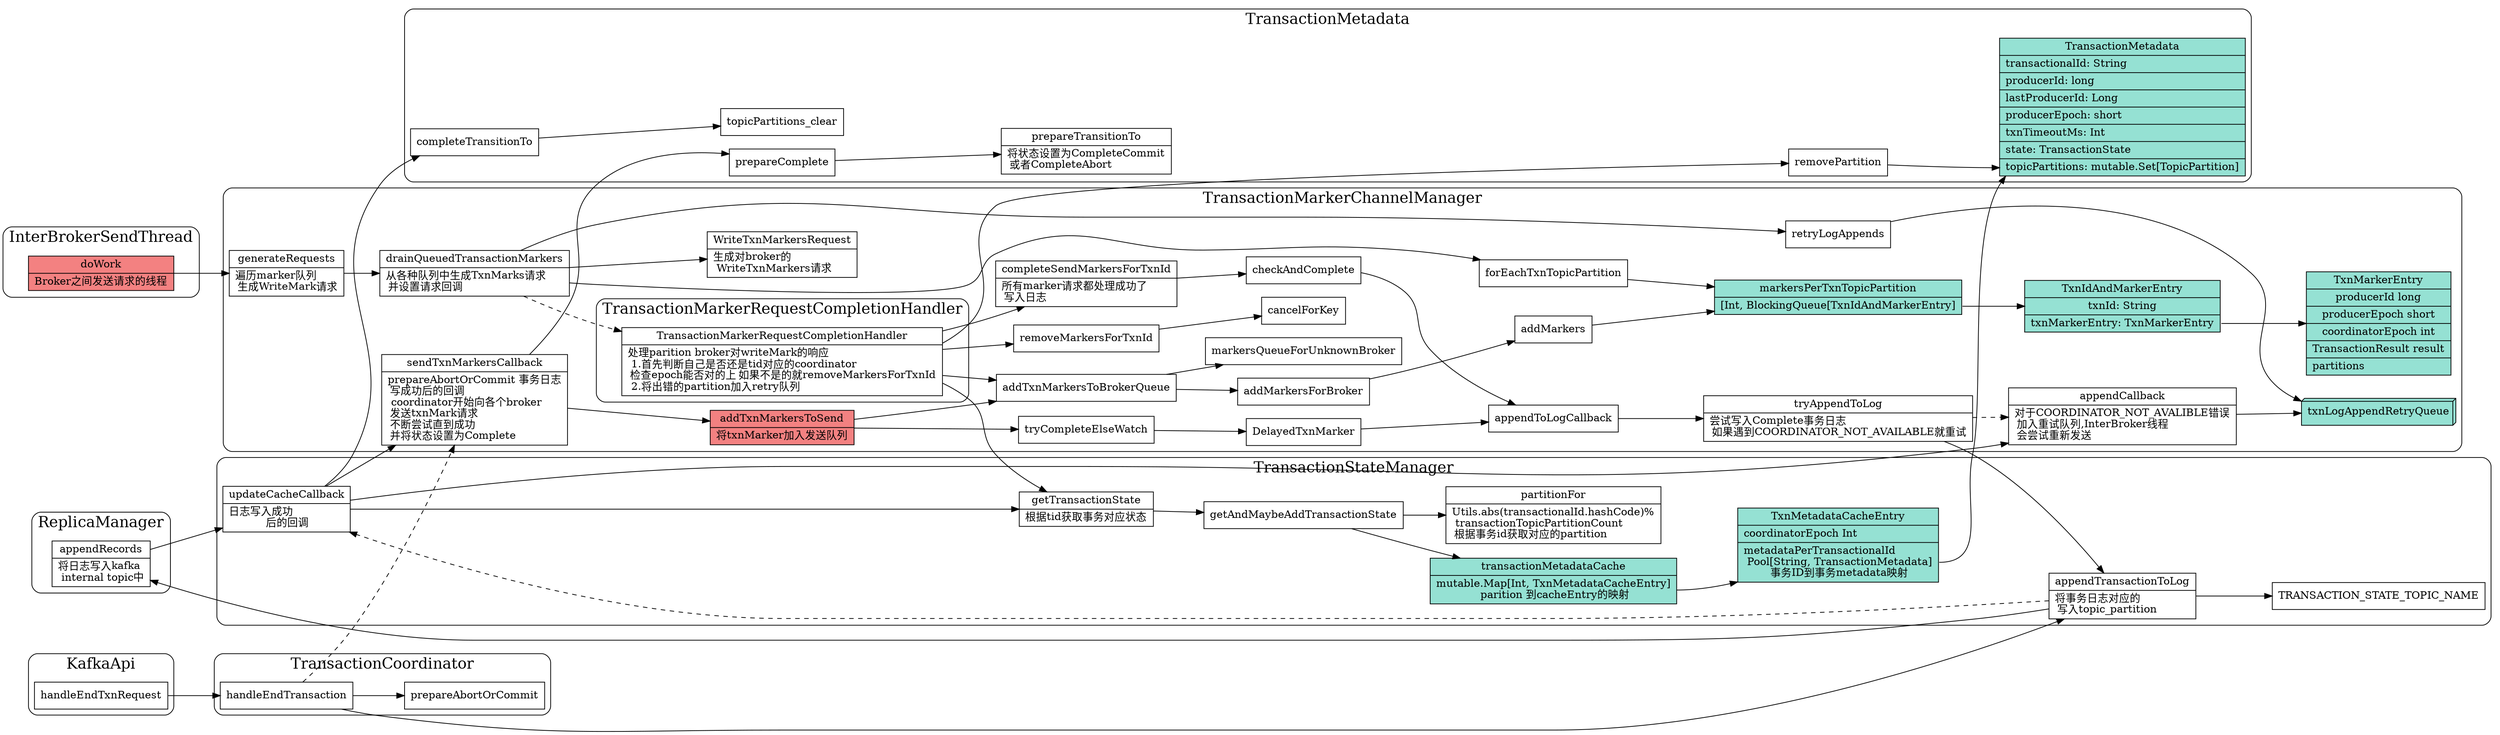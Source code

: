 digraph txn_end {
  node[shape=box;];
  newrank=true;
  rankdir=LR;

  subgraph cluster_ReplicaManager {
    graph[label="ReplicaManager";fontsize=20;style=rounded];
    appendRecords;
    appendRecords[
      shape="record";
      label="{{
        appendRecords|
        将日志写入kafka\l 
        internal topic中\l
      }}";
    ];
  };

  subgraph cluster_TransactionMetadata {
    graph[label="TransactionMetadata";fontsize=20;style=rounded];
    TransactionMetadata[
      fillcolor="#95e1d3";
      style=filled;
      shape="record";
      label="{{
        TransactionMetadata|
        transactionalId: String \l|
        producerId: long \l|
        lastProducerId: Long \l|
        producerEpoch: short \l|
        txnTimeoutMs: Int \l|
        state: TransactionState \l|
        <tp> topicPartitions: mutable.Set[TopicPartition]\l
      }}";
    ];
    removePartition -> TransactionMetadata:tp;
    prepareTransitionTo[
      shape="record";
      label="{{
        prepareTransitionTo|
        将状态设置为CompleteCommit\l 
        或者CompleteAbort\l
      }}";
    ];
    completeTransitionTo;
    completeTransitionTo -> topicPartitions_clear;
    prepareComplete -> prepareTransitionTo;
  };

  subgraph cluster_TransactionStateManager {
    graph[label="TransactionStateManager";fontsize=20;style=rounded];
    appendTransactionToLog[
      shape="record";
      label="{{
        appendTransactionToLog|
        将事务日志对应的\l 
        写入topic_partition\l
      }}";
    ];
    getTransactionState[
      shape="record";
      label="{{
        getTransactionState|
        根据tid获取事务对应状态
      }}";
    ];
    transactionMetadataCache[
      fillcolor="#95e1d3";
      style=filled;
      shape="box3d";
      label="transactionMetadataCache"
    ];
    transactionMetadataCache[
      fillcolor="#95e1d3";
      style=filled;
      shape="record";
      label="{{
        transactionMetadataCache|
        <entry>mutable.Map[Int, TxnMetadataCacheEntry]\l
        parition 到cacheEntry的映射
      }}";
    ];
    TxnMetadataCacheEntry[
      shape="record";
      fillcolor="#95e1d3";
      style=filled;
      label="{{
        TxnMetadataCacheEntry|
        coordinatorEpoch Int \l|
        <meta> metadataPerTransactionalId \l 
        Pool[String, TransactionMetadata]\l
        事务ID到事务metadata映射
      }}";
    ];
    partitionFor[
      shape="record";
      label="{{
        partitionFor|
        Utils.abs(transactionalId.hashCode)\%\l transactionTopicPartitionCount 
        \l 根据事务id获取对应的partition\l
      }}";
    ];
    updateCacheCallback[
      shape="record";
      label="{{
        updateCacheCallback|
        日志写入成功\l 
        后的回调
      }}";
    ];
    appendTransactionToLog -> updateCacheCallback[style=dashed]


    transactionMetadataCache:entry -> TxnMetadataCacheEntry;
    TxnMetadataCacheEntry:meta -> TransactionMetadata;

    getTransactionState -> getAndMaybeAddTransactionState;
    getAndMaybeAddTransactionState -> {
      transactionMetadataCache;
      partitionFor;
    }

    appendTransactionToLog -> {
      TRANSACTION_STATE_TOPIC_NAME;
      appendRecords;
    };
  };


  subgraph cluster_TransactionMarkerChannelManager {
    graph[label="TransactionMarkerChannelManager";fontsize=20;style=rounded];

    subgraph cluster_TransactionMarkerRequestCompletionHandler {
      graph[label="TransactionMarkerRequestCompletionHandler";fontsize=20;style=rounded];
      TransactionMarkerRequestCompletionHandler;
      TransactionMarkerRequestCompletionHandler[
        shape="record";
        label="{{
          TransactionMarkerRequestCompletionHandler|
          处理parition broker对writeMark的响应\l
          1.首先判断自己是否还是tid对应的coordinator\l
          检查epoch能否对的上
          如果不是的就removeMarkersForTxnId\l
          2.将出错的partition加入retry队列\l
        }}";
      ];
    };
    retryLogAppends -> txnLogAppendRetryQueue;
    TxnIdAndMarkerEntry[
      shape="record";
      fillcolor="#95e1d3";
      style=filled;
      label="{{
        TxnIdAndMarkerEntry|
        txnId: String|
        <entry> txnMarkerEntry: TxnMarkerEntry
      }}";
    ];
    TxnMarkerEntry[
      shape="record";
      fillcolor="#95e1d3";
      style=filled;
      label="{{
        TxnMarkerEntry|
        producerId long|
        producerEpoch short|
        coordinatorEpoch int|
        TransactionResult result|
        partitions \l
      }}";
    ];
    markersPerTxnTopicPartition[
      fillcolor="#95e1d3";
      style=filled;
      shape="record";
      label="{{
        markersPerTxnTopicPartition|
        <txn> [Int, BlockingQueue[TxnIdAndMarkerEntry]
      }}";
    ];
    addTxnMarkersToSend[
      shape="record";
      label="{{
        addTxnMarkersToSend|
        将Marker请求放入队列中\l
        由专门的线程处理
      }}";
    ];
    completeSendMarkersForTxnId[
      shape="record";
      label="{{
        completeSendMarkersForTxnId|
        所有marker请求都处理成功了\l
        写入日志\l
      }}";
    ];
    txnLogAppendRetryQueue[
      fillcolor="#95e1d3";
      style=filled;
      shape="box3d";
      label="txnLogAppendRetryQueue"
    ];
    generateRequests[
      shape="record";
      label="{{
        generateRequests|
        遍历marker队列\l 
        生成WriteMark请求\l
      }}";
    ];
    WriteTxnMarkersRequest[
      shape="record";
      label="{{
        WriteTxnMarkersRequest|
        生成对broker的\l 
        WriteTxnMarkers请求\l
      }}";
    ];
    appendCallback[
      shape="record";
      label="{{
        appendCallback|
        对于COORDINATOR_NOT_AVALIBLE错误\l
        加入重试队列,InterBroker线程\l 
        会尝试重新发送\l
      }}";
    ];
    addTxnMarkersToSend[
      fillcolor="#f38181"
      style=filled;
      shape="record";
      label="{{
        addTxnMarkersToSend|
        将txnMarker加入发送队列
      }}";
    ];
    sendTxnMarkersCallback[
      shape="record";
      label="{{
        sendTxnMarkersCallback|
        prepareAbortOrCommit 事务日志\l 
        写成功后的回调\l
        coordinator开始向各个broker\l 
        发送txnMark请求\l
        不断尝试直到成功\l
        并将状态设置为Complete\l
      }}";
    ];
    tryAppendToLog[
      shape="record";
      label="{{
        tryAppendToLog|
        尝试写入Complete事务日志\l 
        如果遇到COORDINATOR_NOT_AVAILABLE就重试\l
      }}";
    ];
    drainQueuedTransactionMarkers[
      shape="record";
      label="{{
        drainQueuedTransactionMarkers|
        从各种队列中生成TxnMarks请求\l
        并设置请求回调\l
      }}";
    ];

    completeSendMarkersForTxnId -> {
      checkAndComplete;
    }
    checkAndComplete -> appendToLogCallback;
    appendToLogCallback -> tryAppendToLog -> appendTransactionToLog;
    tryAppendToLog -> appendCallback[style=dashed];
    appendCallback -> txnLogAppendRetryQueue;
    removeMarkersForTxnId;
    addTxnMarkersToSend -> {
      addTxnMarkersToBrokerQueue;
      tryCompleteElseWatch;
    }
    tryCompleteElseWatch -> DelayedTxnMarker -> appendToLogCallback;
    addTxnMarkersToBrokerQueue -> {
      addMarkersForBroker;
      markersQueueForUnknownBroker;
    }
    addMarkersForBroker -> {
      addMarkers;
    };
    addMarkers -> markersPerTxnTopicPartition;
    removeMarkersForTxnId -> {
      cancelForKey
    }
    TxnIdAndMarkerEntry:entry -> TxnMarkerEntry;
    markersPerTxnTopicPartition:txn -> TxnIdAndMarkerEntry;
    generateRequests -> drainQueuedTransactionMarkers -> forEachTxnTopicPartition -> markersPerTxnTopicPartition;
    drainQueuedTransactionMarkers -> {
      WriteTxnMarkersRequest;
      retryLogAppends;
    }
    drainQueuedTransactionMarkers -> TransactionMarkerRequestCompletionHandler[style=dashed]
  };
  subgraph cluster_InterBrokerSendThread {
    graph[label="InterBrokerSendThread";fontsize=20;style=rounded];
    doWork[
      fillcolor="#f38181"
      style=filled;
      shape="record";
      label="{{
        doWork|
        Broker之间发送请求的线程
      }}";
    ];
    doWork -> generateRequests;
  };

  subgraph cluster_TransactionCoordinator {
    graph[label="TransactionCoordinator";fontsize=20;style=rounded];
    handleEndTransaction -> {
      prepareAbortOrCommit
      appendTransactionToLog;
    }
  };
  subgraph cluster_KafkaApi {
    graph[label="KafkaApi";fontsize=20;style=rounded];
    handleEndTxnRequest -> {
      handleEndTransaction;
    }
  };
  handleEndTransaction -> sendTxnMarkersCallback[style=dashed];

  TransactionMarkerRequestCompletionHandler -> {
    getTransactionState;
    removeMarkersForTxnId;
    addTxnMarkersToBrokerQueue;
    removePartition;
    completeSendMarkersForTxnId;
  }
  sendTxnMarkersCallback -> prepareComplete;
  appendRecords -> updateCacheCallback;
  sendTxnMarkersCallback -> addTxnMarkersToSend;

  updateCacheCallback -> completeTransitionTo;
  updateCacheCallback -> {
    sendTxnMarkersCallback;
    getTransactionState;
    appendCallback;
  }
}
